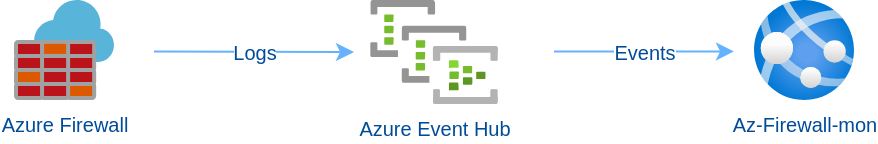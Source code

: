 <mxfile version="20.3.0" type="device"><diagram id="Xb-PZCZlOUzePBldmh3a" name="Page-1"><mxGraphModel dx="1198" dy="728" grid="1" gridSize="10" guides="1" tooltips="1" connect="1" arrows="1" fold="1" page="1" pageScale="1" pageWidth="827" pageHeight="1169" math="0" shadow="0"><root><mxCell id="0"/><mxCell id="1" parent="0"/><mxCell id="JIw5yIVVrK0UEaDajLSU-1" value="Azure Firewall" style="sketch=0;aspect=fixed;html=1;points=[];align=center;image;fontSize=10;image=img/lib/mscae/Azure_Firewall.svg;fontColor=#004C99;" vertex="1" parent="1"><mxGeometry x="190" y="130" width="50" height="50" as="geometry"/></mxCell><mxCell id="JIw5yIVVrK0UEaDajLSU-2" value="Azure Event Hub" style="aspect=fixed;html=1;points=[];align=center;image;fontSize=10;image=img/lib/azure2/analytics/Event_Hub_Clusters.svg;fontColor=#004C99;" vertex="1" parent="1"><mxGeometry x="368" y="130" width="64" height="52" as="geometry"/></mxCell><mxCell id="JIw5yIVVrK0UEaDajLSU-3" value="Az-Firewall-mon" style="aspect=fixed;html=1;points=[];align=center;image;fontSize=10;image=img/lib/azure2/containers/App_Services.svg;fontColor=#004C99;" vertex="1" parent="1"><mxGeometry x="560" y="130" width="50" height="50" as="geometry"/></mxCell><mxCell id="JIw5yIVVrK0UEaDajLSU-4" value="Logs" style="endArrow=classic;html=1;rounded=0;fontColor=#004C99;fontSize=10;strokeColor=#66B2FF;" edge="1" parent="1"><mxGeometry width="50" height="50" relative="1" as="geometry"><mxPoint x="260" y="155.71" as="sourcePoint"/><mxPoint x="360" y="156" as="targetPoint"/></mxGeometry></mxCell><mxCell id="JIw5yIVVrK0UEaDajLSU-5" value="Events" style="endArrow=classic;html=1;rounded=0;fontColor=#004C99;fontSize=10;strokeColor=#66B2FF;" edge="1" parent="1"><mxGeometry width="50" height="50" relative="1" as="geometry"><mxPoint x="460" y="155.71" as="sourcePoint"/><mxPoint x="550" y="155.71" as="targetPoint"/></mxGeometry></mxCell></root></mxGraphModel></diagram></mxfile>